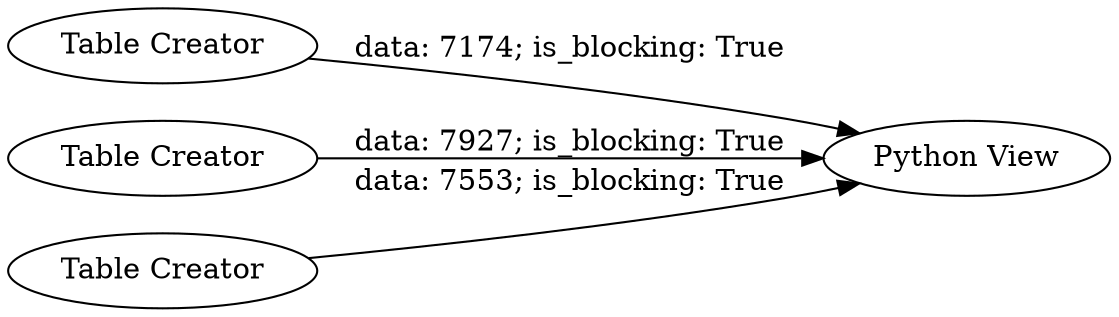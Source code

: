 digraph {
	"8937020477411800953_2" [label="Table Creator"]
	"8937020477411800953_1" [label="Python View"]
	"8937020477411800953_4" [label="Table Creator"]
	"8937020477411800953_3" [label="Table Creator"]
	"8937020477411800953_3" -> "8937020477411800953_1" [label="data: 7553; is_blocking: True"]
	"8937020477411800953_4" -> "8937020477411800953_1" [label="data: 7927; is_blocking: True"]
	"8937020477411800953_2" -> "8937020477411800953_1" [label="data: 7174; is_blocking: True"]
	rankdir=LR
}
